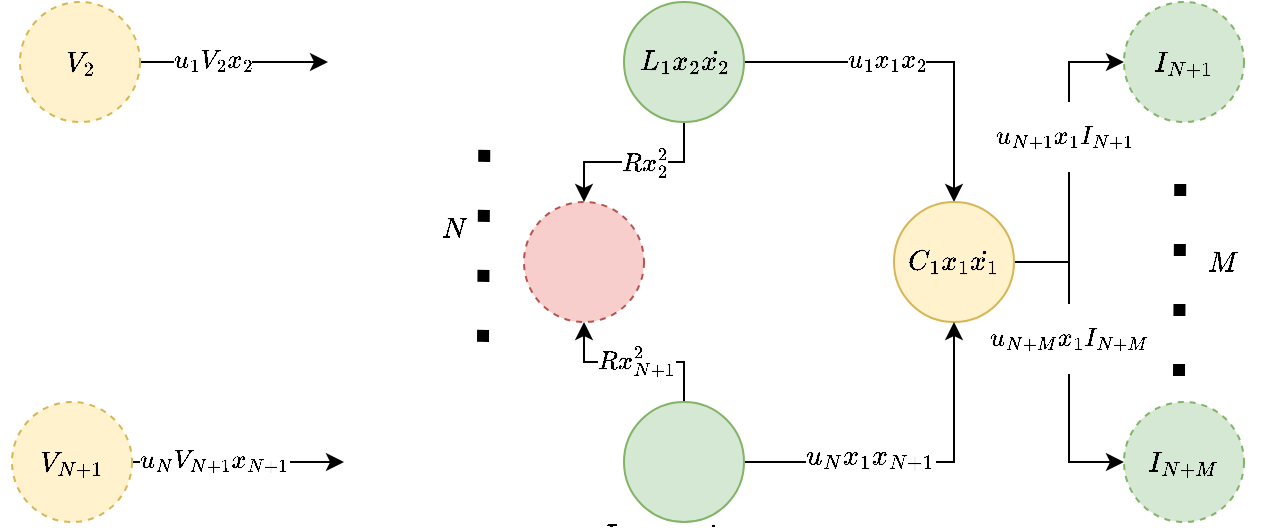 <mxfile version="14.1.8" type="device"><diagram id="qkD1Uyv4oJS3TJNYdxAf" name="Page-1"><mxGraphModel dx="1347" dy="413" grid="1" gridSize="12" guides="1" tooltips="1" connect="1" arrows="1" fold="1" page="1" pageScale="1" pageWidth="850" pageHeight="1100" math="1" shadow="0"><root><mxCell id="0"/><mxCell id="1" parent="0"/><mxCell id="KrP2umfjc1I0FBW_F1Zc-14" style="edgeStyle=orthogonalEdgeStyle;rounded=0;orthogonalLoop=1;jettySize=auto;html=1;exitX=1;exitY=0.5;exitDx=0;exitDy=0;labelBackgroundColor=none;" parent="1" source="KrP2umfjc1I0FBW_F1Zc-1" edge="1"><mxGeometry relative="1" as="geometry"><mxPoint x="82" y="190" as="targetPoint"/></mxGeometry></mxCell><mxCell id="KrP2umfjc1I0FBW_F1Zc-20" value="$$u_1V_2x_2$$" style="edgeLabel;html=1;align=center;verticalAlign=middle;resizable=0;points=[];" parent="KrP2umfjc1I0FBW_F1Zc-14" vertex="1" connectable="0"><mxGeometry x="-0.233" y="1" relative="1" as="geometry"><mxPoint as="offset"/></mxGeometry></mxCell><mxCell id="KrP2umfjc1I0FBW_F1Zc-1" value="$$V_2$$" style="ellipse;whiteSpace=wrap;html=1;aspect=fixed;dashed=1;fillColor=#fff2cc;strokeColor=#d6b656;" parent="1" vertex="1"><mxGeometry x="-72" y="160" width="60" height="60" as="geometry"/></mxCell><mxCell id="KrP2umfjc1I0FBW_F1Zc-15" style="edgeStyle=orthogonalEdgeStyle;rounded=0;orthogonalLoop=1;jettySize=auto;html=1;exitX=1;exitY=0.5;exitDx=0;exitDy=0;entryX=0.5;entryY=0;entryDx=0;entryDy=0;labelBackgroundColor=none;" parent="1" source="KrP2umfjc1I0FBW_F1Zc-2" target="KrP2umfjc1I0FBW_F1Zc-6" edge="1"><mxGeometry relative="1" as="geometry"/></mxCell><mxCell id="KrP2umfjc1I0FBW_F1Zc-21" value="$$u_1x_1x_2$$" style="edgeLabel;html=1;align=center;verticalAlign=middle;resizable=0;points=[];" parent="KrP2umfjc1I0FBW_F1Zc-15" vertex="1" connectable="0"><mxGeometry x="-0.195" y="1" relative="1" as="geometry"><mxPoint as="offset"/></mxGeometry></mxCell><mxCell id="U1Hq-O5kNblu9YDVFjFF-3" style="edgeStyle=orthogonalEdgeStyle;rounded=0;orthogonalLoop=1;jettySize=auto;html=1;exitX=0.5;exitY=1;exitDx=0;exitDy=0;entryX=0.5;entryY=0;entryDx=0;entryDy=0;" parent="1" source="KrP2umfjc1I0FBW_F1Zc-2" target="KrP2umfjc1I0FBW_F1Zc-3" edge="1"><mxGeometry relative="1" as="geometry"/></mxCell><mxCell id="U1Hq-O5kNblu9YDVFjFF-4" value="$$Rx_2^2$$" style="edgeLabel;html=1;align=center;verticalAlign=middle;resizable=0;points=[];" parent="U1Hq-O5kNblu9YDVFjFF-3" vertex="1" connectable="0"><mxGeometry x="0.316" relative="1" as="geometry"><mxPoint x="19" as="offset"/></mxGeometry></mxCell><mxCell id="KrP2umfjc1I0FBW_F1Zc-2" value="$$L_1x_2\dot{x_2}$$" style="ellipse;whiteSpace=wrap;html=1;aspect=fixed;fillColor=#d5e8d4;strokeColor=#82b366;" parent="1" vertex="1"><mxGeometry x="230" y="160" width="60" height="60" as="geometry"/></mxCell><mxCell id="KrP2umfjc1I0FBW_F1Zc-3" value="" style="ellipse;whiteSpace=wrap;html=1;aspect=fixed;dashed=1;fillColor=#f8cecc;strokeColor=#b85450;" parent="1" vertex="1"><mxGeometry x="180" y="260" width="60" height="60" as="geometry"/></mxCell><mxCell id="U1Hq-O5kNblu9YDVFjFF-6" style="edgeStyle=orthogonalEdgeStyle;rounded=0;orthogonalLoop=1;jettySize=auto;html=1;exitX=1;exitY=0.5;exitDx=0;exitDy=0;entryX=0;entryY=0.5;entryDx=0;entryDy=0;" parent="1" source="KrP2umfjc1I0FBW_F1Zc-6" target="U1Hq-O5kNblu9YDVFjFF-5" edge="1"><mxGeometry relative="1" as="geometry"/></mxCell><mxCell id="U1Hq-O5kNblu9YDVFjFF-7" value="$$u_{N+1}x_1I_{N+1}$$" style="edgeLabel;html=1;align=center;verticalAlign=middle;resizable=0;points=[];" parent="U1Hq-O5kNblu9YDVFjFF-6" vertex="1" connectable="0"><mxGeometry x="0.175" y="3" relative="1" as="geometry"><mxPoint as="offset"/></mxGeometry></mxCell><mxCell id="U1Hq-O5kNblu9YDVFjFF-18" style="edgeStyle=orthogonalEdgeStyle;rounded=0;orthogonalLoop=1;jettySize=auto;html=1;exitX=1;exitY=0.5;exitDx=0;exitDy=0;entryX=0;entryY=0.5;entryDx=0;entryDy=0;fontSize=12;" parent="1" source="KrP2umfjc1I0FBW_F1Zc-6" target="U1Hq-O5kNblu9YDVFjFF-12" edge="1"><mxGeometry relative="1" as="geometry"/></mxCell><mxCell id="U1Hq-O5kNblu9YDVFjFF-19" value="&lt;span style=&quot;font-size: 11px&quot;&gt;$$u_{N+M}x_1I_{N+M}$$&lt;/span&gt;" style="edgeLabel;html=1;align=center;verticalAlign=middle;resizable=0;points=[];fontSize=12;" parent="U1Hq-O5kNblu9YDVFjFF-18" vertex="1" connectable="0"><mxGeometry x="-0.163" y="-1" relative="1" as="geometry"><mxPoint as="offset"/></mxGeometry></mxCell><mxCell id="KrP2umfjc1I0FBW_F1Zc-6" value="$$C_1x_1\dot{x_1}$$" style="ellipse;whiteSpace=wrap;html=1;aspect=fixed;fillColor=#fff2cc;strokeColor=#d6b656;" parent="1" vertex="1"><mxGeometry x="365" y="260" width="60" height="60" as="geometry"/></mxCell><mxCell id="U1Hq-O5kNblu9YDVFjFF-1" value="" style="endArrow=none;dashed=1;html=1;strokeWidth=6;entryX=0.515;entryY=1.203;entryDx=0;entryDy=0;entryPerimeter=0;dashPattern=1 4;endSize=12;targetPerimeterSpacing=12;sourcePerimeterSpacing=12;" parent="1" edge="1"><mxGeometry width="50" height="50" relative="1" as="geometry"><mxPoint x="159.496" y="329.94" as="sourcePoint"/><mxPoint x="160.25" y="216.0" as="targetPoint"/></mxGeometry></mxCell><mxCell id="U1Hq-O5kNblu9YDVFjFF-2" value="$$N$$" style="text;html=1;align=center;verticalAlign=middle;resizable=0;points=[];autosize=1;" parent="1" vertex="1"><mxGeometry x="120" y="262.97" width="50" height="20" as="geometry"/></mxCell><mxCell id="U1Hq-O5kNblu9YDVFjFF-5" value="$$I_{N+1}$$" style="ellipse;whiteSpace=wrap;html=1;aspect=fixed;fillColor=#d5e8d4;strokeColor=#82b366;dashed=1;" parent="1" vertex="1"><mxGeometry x="480" y="160" width="60" height="60" as="geometry"/></mxCell><mxCell id="U1Hq-O5kNblu9YDVFjFF-8" style="edgeStyle=orthogonalEdgeStyle;rounded=0;orthogonalLoop=1;jettySize=auto;html=1;exitX=1;exitY=0.5;exitDx=0;exitDy=0;labelBackgroundColor=none;" parent="1" source="U1Hq-O5kNblu9YDVFjFF-10" edge="1"><mxGeometry relative="1" as="geometry"><mxPoint x="90" y="390" as="targetPoint"/></mxGeometry></mxCell><mxCell id="U1Hq-O5kNblu9YDVFjFF-9" value="$$u_NV_{N+1}x_{N+1}$$" style="edgeLabel;html=1;align=center;verticalAlign=middle;resizable=0;points=[];" parent="U1Hq-O5kNblu9YDVFjFF-8" vertex="1" connectable="0"><mxGeometry x="-0.233" y="1" relative="1" as="geometry"><mxPoint as="offset"/></mxGeometry></mxCell><mxCell id="U1Hq-O5kNblu9YDVFjFF-10" value="$$V_{N+1}$$" style="ellipse;whiteSpace=wrap;html=1;aspect=fixed;dashed=1;fillColor=#fff2cc;strokeColor=#d6b656;" parent="1" vertex="1"><mxGeometry x="-76" y="360" width="60" height="60" as="geometry"/></mxCell><mxCell id="U1Hq-O5kNblu9YDVFjFF-13" style="edgeStyle=orthogonalEdgeStyle;rounded=0;orthogonalLoop=1;jettySize=auto;html=1;exitX=0.5;exitY=0;exitDx=0;exitDy=0;entryX=0.5;entryY=1;entryDx=0;entryDy=0;" parent="1" source="U1Hq-O5kNblu9YDVFjFF-11" target="KrP2umfjc1I0FBW_F1Zc-3" edge="1"><mxGeometry relative="1" as="geometry"/></mxCell><mxCell id="U1Hq-O5kNblu9YDVFjFF-15" value="$$Rx_{N+1}^2$$" style="edgeLabel;html=1;align=center;verticalAlign=middle;resizable=0;points=[];" parent="U1Hq-O5kNblu9YDVFjFF-13" vertex="1" connectable="0"><mxGeometry x="0.227" y="-1" relative="1" as="geometry"><mxPoint x="11" as="offset"/></mxGeometry></mxCell><mxCell id="U1Hq-O5kNblu9YDVFjFF-16" style="edgeStyle=orthogonalEdgeStyle;rounded=0;orthogonalLoop=1;jettySize=auto;html=1;exitX=1;exitY=0.5;exitDx=0;exitDy=0;entryX=0.5;entryY=1;entryDx=0;entryDy=0;fontSize=12;" parent="1" source="U1Hq-O5kNblu9YDVFjFF-11" target="KrP2umfjc1I0FBW_F1Zc-6" edge="1"><mxGeometry relative="1" as="geometry"/></mxCell><mxCell id="U1Hq-O5kNblu9YDVFjFF-17" value="$$u_Nx_1x_{N+1}$$" style="edgeLabel;html=1;align=center;verticalAlign=middle;resizable=0;points=[];fontSize=12;" parent="U1Hq-O5kNblu9YDVFjFF-16" vertex="1" connectable="0"><mxGeometry x="-0.282" y="3" relative="1" as="geometry"><mxPoint as="offset"/></mxGeometry></mxCell><mxCell id="U1Hq-O5kNblu9YDVFjFF-11" value="$$L_Nx_{N+1}\dot{x}_{N+1}$$" style="ellipse;whiteSpace=wrap;html=1;aspect=fixed;fillColor=#d5e8d4;strokeColor=#82b366;fontSize=12;labelPosition=center;verticalLabelPosition=bottom;align=center;verticalAlign=top;spacing=-17;" parent="1" vertex="1"><mxGeometry x="230" y="360" width="60" height="60" as="geometry"/></mxCell><mxCell id="U1Hq-O5kNblu9YDVFjFF-12" value="$$I_{N+M}$$" style="ellipse;whiteSpace=wrap;html=1;aspect=fixed;fillColor=#d5e8d4;strokeColor=#82b366;dashed=1;" parent="1" vertex="1"><mxGeometry x="480" y="360" width="60" height="60" as="geometry"/></mxCell><mxCell id="U1Hq-O5kNblu9YDVFjFF-20" value="$$M$$" style="text;html=1;align=center;verticalAlign=middle;resizable=0;points=[];autosize=1;" parent="1" vertex="1"><mxGeometry x="499" y="278" width="60" height="24" as="geometry"/></mxCell><mxCell id="U1Hq-O5kNblu9YDVFjFF-21" value="" style="endArrow=none;dashed=1;html=1;strokeWidth=6;entryX=0.515;entryY=1.203;entryDx=0;entryDy=0;entryPerimeter=0;dashPattern=1 4;endSize=12;targetPerimeterSpacing=12;sourcePerimeterSpacing=12;" parent="1" edge="1"><mxGeometry width="50" height="50" relative="1" as="geometry"><mxPoint x="507.496" y="346.97" as="sourcePoint"/><mxPoint x="508.25" y="233.03" as="targetPoint"/></mxGeometry></mxCell></root></mxGraphModel></diagram></mxfile>
